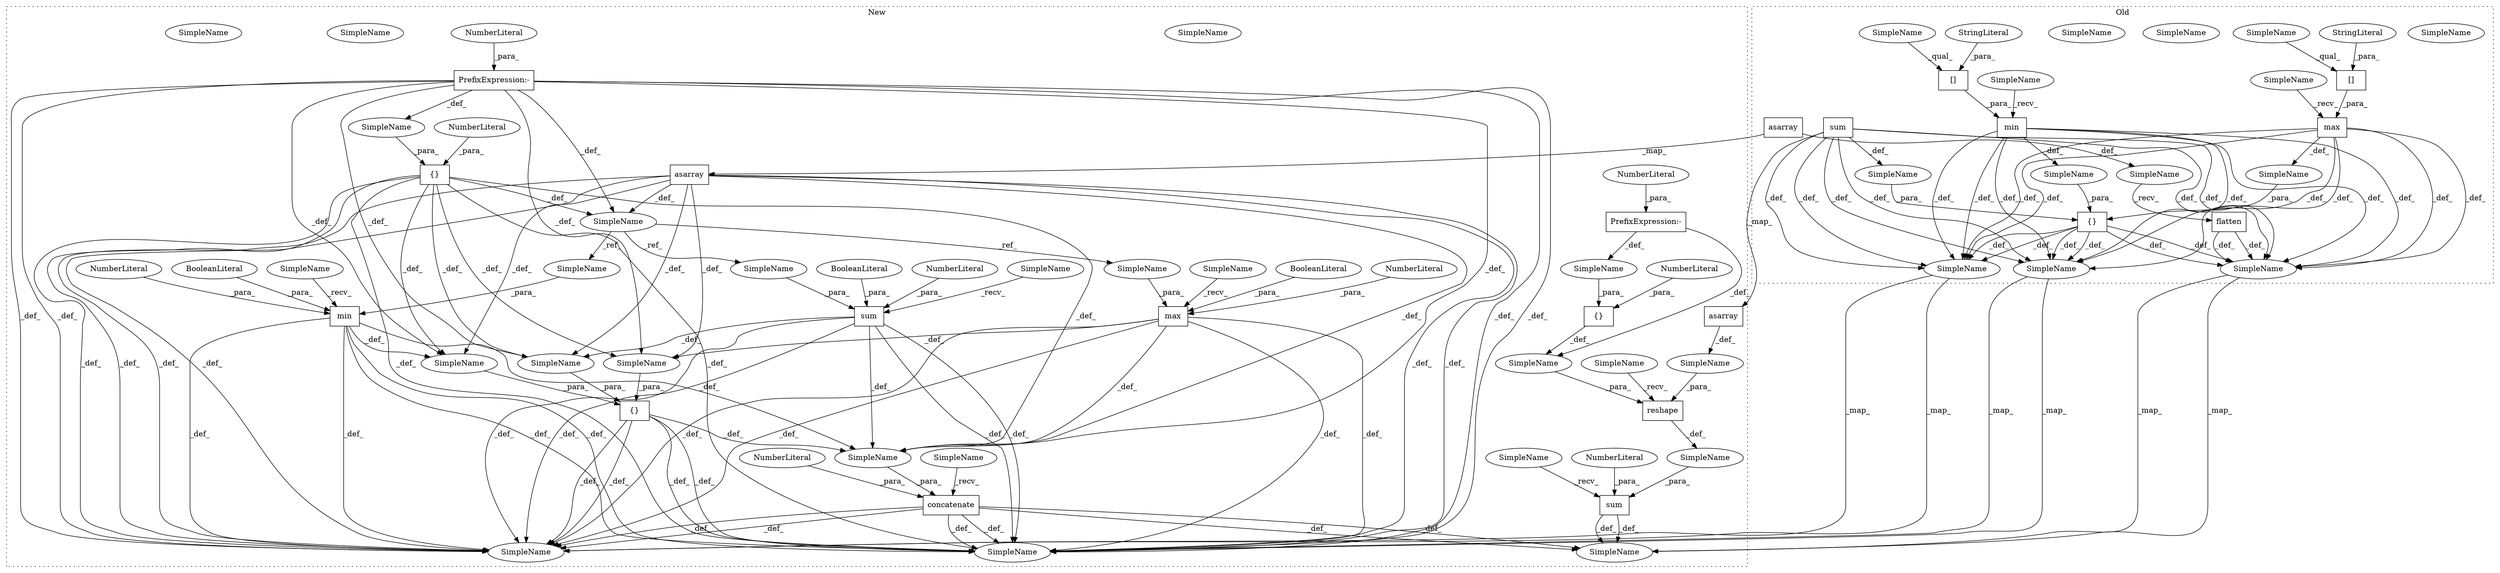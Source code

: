 digraph G {
subgraph cluster0 {
1 [label="sum" a="32" s="20660,20676" l="4,1" shape="box"];
3 [label="{}" a="4" s="20605,20677" l="1,1" shape="box"];
4 [label="min" a="32" s="20612,20628" l="4,1" shape="box"];
5 [label="[]" a="2" s="20616,20627" l="4,1" shape="box"];
6 [label="SimpleName" a="42" s="20809" l="10" shape="ellipse"];
9 [label="SimpleName" a="42" s="20809" l="10" shape="ellipse"];
24 [label="flatten" a="32" s="20566" l="9" shape="box"];
27 [label="asarray" a="32" s="20544,20564" l="8,1" shape="box"];
29 [label="max" a="32" s="20636,20652" l="4,1" shape="box"];
32 [label="SimpleName" a="42" s="" l="" shape="ellipse"];
39 [label="SimpleName" a="42" s="" l="" shape="ellipse"];
43 [label="SimpleName" a="42" s="" l="" shape="ellipse"];
46 [label="SimpleName" a="42" s="" l="" shape="ellipse"];
51 [label="StringLiteral" a="45" s="20620" l="7" shape="ellipse"];
52 [label="[]" a="2" s="20640,20651" l="4,1" shape="box"];
53 [label="StringLiteral" a="45" s="20644" l="7" shape="ellipse"];
54 [label="SimpleName" a="42" s="20688" l="9" shape="ellipse"];
57 [label="SimpleName" a="42" s="20688" l="9" shape="ellipse"];
58 [label="SimpleName" a="42" s="20738" l="9" shape="ellipse"];
61 [label="SimpleName" a="42" s="20738" l="9" shape="ellipse"];
62 [label="SimpleName" a="42" s="20640" l="3" shape="ellipse"];
63 [label="SimpleName" a="42" s="20616" l="3" shape="ellipse"];
64 [label="SimpleName" a="42" s="20606" l="5" shape="ellipse"];
65 [label="SimpleName" a="42" s="20630" l="5" shape="ellipse"];
label = "Old";
style="dotted";
}
subgraph cluster1 {
2 [label="asarray" a="32" s="21402,21422" l="8,1" shape="box"];
7 [label="SimpleName" a="42" s="21716" l="10" shape="ellipse"];
8 [label="SimpleName" a="42" s="21716" l="10" shape="ellipse"];
10 [label="PrefixExpression:-" a="38" s="21350" l="1" shape="box"];
11 [label="NumberLiteral" a="34" s="21351" l="1" shape="ellipse"];
12 [label="PrefixExpression:-" a="38" s="21437" l="1" shape="box"];
13 [label="NumberLiteral" a="34" s="21438" l="1" shape="ellipse"];
14 [label="{}" a="4" s="21346,21352" l="1,1" shape="box"];
15 [label="NumberLiteral" a="34" s="21347" l="2" shape="ellipse"];
16 [label="{}" a="4" s="21491,21581" l="1,1" shape="box"];
17 [label="concatenate" a="32" s="21470,21584" l="12,1" shape="box"];
18 [label="NumberLiteral" a="34" s="21583" l="1" shape="ellipse"];
19 [label="{}" a="4" s="21433,21439" l="1,1" shape="box"];
20 [label="NumberLiteral" a="34" s="21434" l="2" shape="ellipse"];
21 [label="SimpleName" a="42" s="21283" l="11" shape="ellipse"];
22 [label="max" a="32" s="21528,21550" l="4,1" shape="box"];
23 [label="NumberLiteral" a="34" s="21544" l="1" shape="ellipse"];
25 [label="min" a="32" s="21498,21520" l="4,1" shape="box"];
26 [label="NumberLiteral" a="34" s="21514" l="1" shape="ellipse"];
28 [label="asarray" a="32" s="21315,21335" l="8,1" shape="box"];
30 [label="BooleanLiteral" a="9" s="21516" l="4" shape="ellipse"];
31 [label="BooleanLiteral" a="9" s="21546" l="4" shape="ellipse"];
33 [label="sum" a="32" s="21558,21580" l="4,1" shape="box"];
34 [label="NumberLiteral" a="34" s="21574" l="1" shape="ellipse"];
35 [label="BooleanLiteral" a="9" s="21576" l="4" shape="ellipse"];
36 [label="sum" a="32" s="21378,21443" l="4,1" shape="box"];
37 [label="NumberLiteral" a="34" s="21442" l="1" shape="ellipse"];
38 [label="SimpleName" a="42" s="" l="" shape="ellipse"];
40 [label="SimpleName" a="42" s="" l="" shape="ellipse"];
41 [label="SimpleName" a="42" s="" l="" shape="ellipse"];
42 [label="SimpleName" a="42" s="" l="" shape="ellipse"];
44 [label="SimpleName" a="42" s="" l="" shape="ellipse"];
45 [label="SimpleName" a="42" s="" l="" shape="ellipse"];
47 [label="SimpleName" a="42" s="" l="" shape="ellipse"];
48 [label="reshape" a="32" s="21388,21440" l="8,1" shape="box"];
49 [label="SimpleName" a="42" s="" l="" shape="ellipse"];
50 [label="SimpleName" a="42" s="" l="" shape="ellipse"];
55 [label="SimpleName" a="42" s="21595" l="9" shape="ellipse"];
56 [label="SimpleName" a="42" s="21595" l="9" shape="ellipse"];
59 [label="SimpleName" a="42" s="21645" l="9" shape="ellipse"];
60 [label="SimpleName" a="42" s="21645" l="9" shape="ellipse"];
66 [label="SimpleName" a="42" s="21382" l="5" shape="ellipse"];
67 [label="SimpleName" a="42" s="21522" l="5" shape="ellipse"];
68 [label="SimpleName" a="42" s="21372" l="5" shape="ellipse"];
69 [label="SimpleName" a="42" s="21464" l="5" shape="ellipse"];
70 [label="SimpleName" a="42" s="21552" l="5" shape="ellipse"];
71 [label="SimpleName" a="42" s="21492" l="5" shape="ellipse"];
72 [label="SimpleName" a="42" s="21502" l="11" shape="ellipse"];
73 [label="SimpleName" a="42" s="21562" l="11" shape="ellipse"];
74 [label="SimpleName" a="42" s="21532" l="11" shape="ellipse"];
label = "New";
style="dotted";
}
1 -> 61 [label="_def_"];
1 -> 57 [label="_def_"];
1 -> 57 [label="_def_"];
1 -> 9 [label="_def_"];
1 -> 9 [label="_def_"];
1 -> 43 [label="_def_"];
1 -> 2 [label="_map_"];
1 -> 61 [label="_def_"];
2 -> 49 [label="_def_"];
3 -> 61 [label="_def_"];
3 -> 9 [label="_def_"];
3 -> 9 [label="_def_"];
3 -> 61 [label="_def_"];
3 -> 57 [label="_def_"];
3 -> 57 [label="_def_"];
4 -> 39 [label="_def_"];
4 -> 9 [label="_def_"];
4 -> 57 [label="_def_"];
4 -> 9 [label="_def_"];
4 -> 61 [label="_def_"];
4 -> 61 [label="_def_"];
4 -> 57 [label="_def_"];
5 -> 4 [label="_para_"];
9 -> 8 [label="_map_"];
9 -> 8 [label="_map_"];
10 -> 21 [label="_def_"];
10 -> 40 [label="_def_"];
10 -> 45 [label="_def_"];
10 -> 60 [label="_def_"];
10 -> 42 [label="_def_"];
10 -> 38 [label="_def_"];
10 -> 41 [label="_def_"];
10 -> 60 [label="_def_"];
10 -> 56 [label="_def_"];
10 -> 56 [label="_def_"];
11 -> 10 [label="_para_"];
12 -> 50 [label="_def_"];
12 -> 44 [label="_def_"];
13 -> 12 [label="_para_"];
14 -> 56 [label="_def_"];
14 -> 56 [label="_def_"];
14 -> 21 [label="_def_"];
14 -> 60 [label="_def_"];
14 -> 60 [label="_def_"];
14 -> 41 [label="_def_"];
14 -> 38 [label="_def_"];
14 -> 40 [label="_def_"];
14 -> 42 [label="_def_"];
15 -> 14 [label="_para_"];
16 -> 60 [label="_def_"];
16 -> 60 [label="_def_"];
16 -> 38 [label="_def_"];
16 -> 56 [label="_def_"];
16 -> 56 [label="_def_"];
17 -> 56 [label="_def_"];
17 -> 60 [label="_def_"];
17 -> 8 [label="_def_"];
17 -> 60 [label="_def_"];
17 -> 56 [label="_def_"];
17 -> 8 [label="_def_"];
18 -> 17 [label="_para_"];
19 -> 50 [label="_def_"];
20 -> 19 [label="_para_"];
21 -> 73 [label="_ref_"];
21 -> 72 [label="_ref_"];
21 -> 74 [label="_ref_"];
22 -> 60 [label="_def_"];
22 -> 40 [label="_def_"];
22 -> 56 [label="_def_"];
22 -> 56 [label="_def_"];
22 -> 38 [label="_def_"];
22 -> 60 [label="_def_"];
23 -> 22 [label="_para_"];
24 -> 9 [label="_def_"];
24 -> 9 [label="_def_"];
25 -> 38 [label="_def_"];
25 -> 42 [label="_def_"];
25 -> 56 [label="_def_"];
25 -> 60 [label="_def_"];
25 -> 60 [label="_def_"];
25 -> 56 [label="_def_"];
26 -> 25 [label="_para_"];
27 -> 28 [label="_map_"];
27 -> 46 [label="_def_"];
28 -> 21 [label="_def_"];
28 -> 60 [label="_def_"];
28 -> 56 [label="_def_"];
28 -> 38 [label="_def_"];
28 -> 40 [label="_def_"];
28 -> 41 [label="_def_"];
28 -> 42 [label="_def_"];
28 -> 56 [label="_def_"];
28 -> 60 [label="_def_"];
29 -> 32 [label="_def_"];
29 -> 9 [label="_def_"];
29 -> 57 [label="_def_"];
29 -> 9 [label="_def_"];
29 -> 57 [label="_def_"];
29 -> 61 [label="_def_"];
29 -> 61 [label="_def_"];
30 -> 25 [label="_para_"];
31 -> 22 [label="_para_"];
32 -> 3 [label="_para_"];
33 -> 38 [label="_def_"];
33 -> 60 [label="_def_"];
33 -> 60 [label="_def_"];
33 -> 56 [label="_def_"];
33 -> 56 [label="_def_"];
33 -> 41 [label="_def_"];
34 -> 33 [label="_para_"];
35 -> 33 [label="_para_"];
36 -> 8 [label="_def_"];
36 -> 8 [label="_def_"];
37 -> 36 [label="_para_"];
38 -> 17 [label="_para_"];
39 -> 3 [label="_para_"];
40 -> 16 [label="_para_"];
41 -> 16 [label="_para_"];
42 -> 16 [label="_para_"];
43 -> 3 [label="_para_"];
44 -> 19 [label="_para_"];
45 -> 14 [label="_para_"];
46 -> 24 [label="_recv_"];
47 -> 36 [label="_para_"];
48 -> 47 [label="_def_"];
49 -> 48 [label="_para_"];
50 -> 48 [label="_para_"];
51 -> 5 [label="_para_"];
52 -> 29 [label="_para_"];
53 -> 52 [label="_para_"];
57 -> 56 [label="_map_"];
57 -> 56 [label="_map_"];
61 -> 60 [label="_map_"];
61 -> 60 [label="_map_"];
62 -> 52 [label="_qual_"];
63 -> 5 [label="_qual_"];
64 -> 4 [label="_recv_"];
65 -> 29 [label="_recv_"];
66 -> 48 [label="_recv_"];
67 -> 22 [label="_recv_"];
68 -> 36 [label="_recv_"];
69 -> 17 [label="_recv_"];
70 -> 33 [label="_recv_"];
71 -> 25 [label="_recv_"];
72 -> 25 [label="_para_"];
73 -> 33 [label="_para_"];
74 -> 22 [label="_para_"];
}